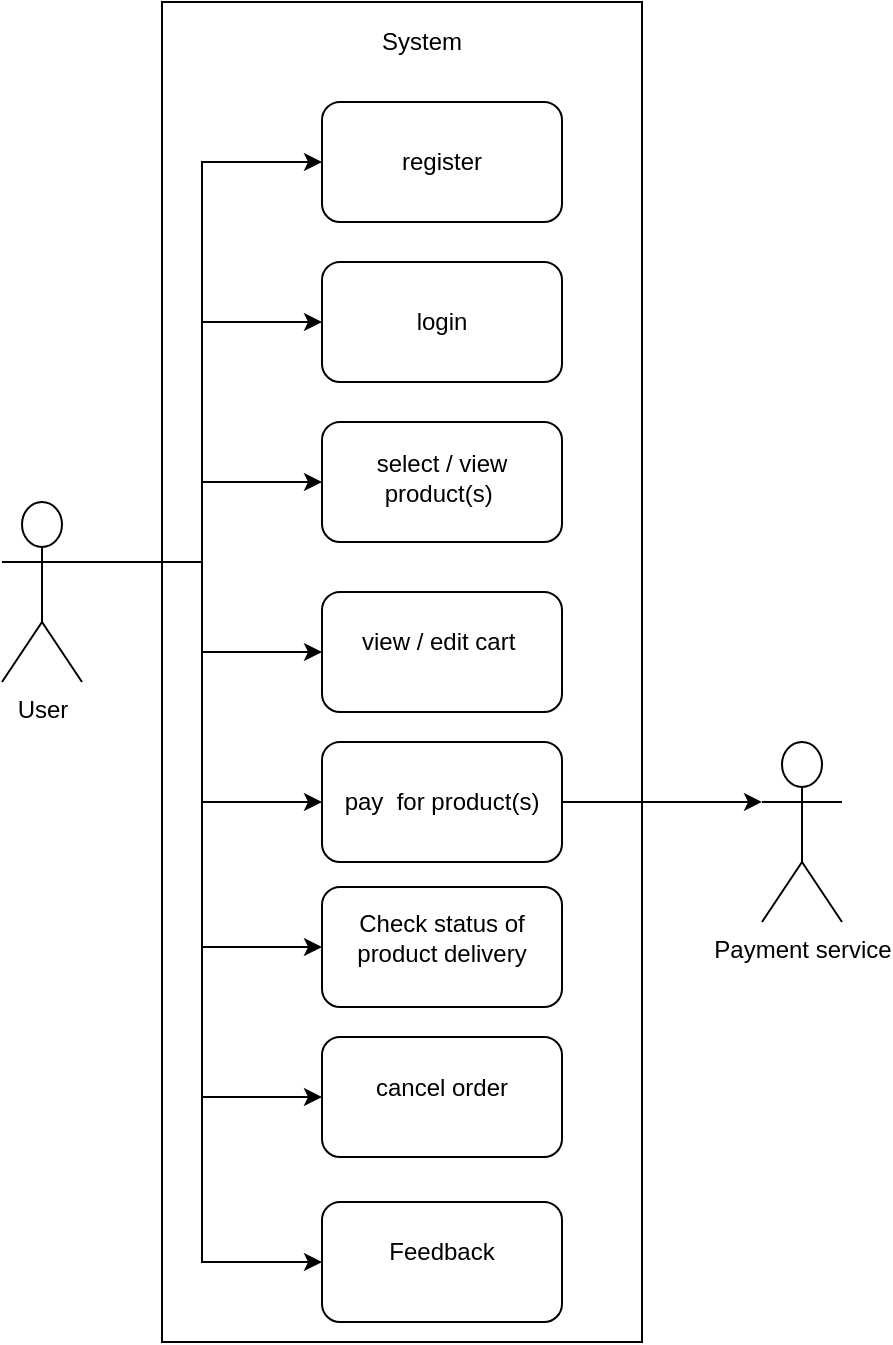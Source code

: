 <mxfile version="11.0.7" type="github"><diagram id="vyYMURlmA4du_YMqddq6" name="Page-1"><mxGraphModel dx="782" dy="1524" grid="1" gridSize="10" guides="1" tooltips="1" connect="1" arrows="1" fold="1" page="1" pageScale="1" pageWidth="850" pageHeight="1100" math="0" shadow="0"><root><mxCell id="0"/><mxCell id="1" parent="0"/><mxCell id="rx76BKU7CpPrEIFOv-aw-43" value="" style="rounded=0;whiteSpace=wrap;html=1;" parent="1" vertex="1"><mxGeometry x="150" y="-90" width="240" height="670" as="geometry"/></mxCell><mxCell id="rx76BKU7CpPrEIFOv-aw-9" style="edgeStyle=orthogonalEdgeStyle;rounded=0;orthogonalLoop=1;jettySize=auto;html=1;exitX=1;exitY=0.333;exitDx=0;exitDy=0;exitPerimeter=0;entryX=0;entryY=0.5;entryDx=0;entryDy=0;" parent="1" source="rx76BKU7CpPrEIFOv-aw-1" target="rx76BKU7CpPrEIFOv-aw-2" edge="1"><mxGeometry relative="1" as="geometry"/></mxCell><mxCell id="rx76BKU7CpPrEIFOv-aw-10" style="edgeStyle=orthogonalEdgeStyle;rounded=0;orthogonalLoop=1;jettySize=auto;html=1;exitX=1;exitY=0.333;exitDx=0;exitDy=0;exitPerimeter=0;entryX=0;entryY=0.5;entryDx=0;entryDy=0;" parent="1" source="rx76BKU7CpPrEIFOv-aw-1" target="rx76BKU7CpPrEIFOv-aw-3" edge="1"><mxGeometry relative="1" as="geometry"/></mxCell><mxCell id="rx76BKU7CpPrEIFOv-aw-11" style="edgeStyle=orthogonalEdgeStyle;rounded=0;orthogonalLoop=1;jettySize=auto;html=1;exitX=1;exitY=0.333;exitDx=0;exitDy=0;exitPerimeter=0;entryX=0;entryY=0.5;entryDx=0;entryDy=0;" parent="1" source="rx76BKU7CpPrEIFOv-aw-1" target="rx76BKU7CpPrEIFOv-aw-4" edge="1"><mxGeometry relative="1" as="geometry"/></mxCell><mxCell id="rx76BKU7CpPrEIFOv-aw-12" style="edgeStyle=orthogonalEdgeStyle;rounded=0;orthogonalLoop=1;jettySize=auto;html=1;exitX=1;exitY=0.333;exitDx=0;exitDy=0;exitPerimeter=0;entryX=0;entryY=0.5;entryDx=0;entryDy=0;" parent="1" source="rx76BKU7CpPrEIFOv-aw-1" target="rx76BKU7CpPrEIFOv-aw-5" edge="1"><mxGeometry relative="1" as="geometry"/></mxCell><mxCell id="rx76BKU7CpPrEIFOv-aw-41" style="edgeStyle=orthogonalEdgeStyle;rounded=0;orthogonalLoop=1;jettySize=auto;html=1;exitX=1;exitY=0.333;exitDx=0;exitDy=0;exitPerimeter=0;entryX=0;entryY=0.5;entryDx=0;entryDy=0;" parent="1" source="rx76BKU7CpPrEIFOv-aw-1" target="rx76BKU7CpPrEIFOv-aw-37" edge="1"><mxGeometry relative="1" as="geometry"/></mxCell><mxCell id="rx76BKU7CpPrEIFOv-aw-42" style="edgeStyle=orthogonalEdgeStyle;rounded=0;orthogonalLoop=1;jettySize=auto;html=1;exitX=1;exitY=0.333;exitDx=0;exitDy=0;exitPerimeter=0;entryX=0;entryY=0.5;entryDx=0;entryDy=0;" parent="1" source="rx76BKU7CpPrEIFOv-aw-1" target="rx76BKU7CpPrEIFOv-aw-39" edge="1"><mxGeometry relative="1" as="geometry"/></mxCell><mxCell id="Yjam4TegrEQKl0XN-Iuk-4" style="edgeStyle=orthogonalEdgeStyle;rounded=0;orthogonalLoop=1;jettySize=auto;html=1;exitX=1;exitY=0.333;exitDx=0;exitDy=0;exitPerimeter=0;entryX=0;entryY=0.5;entryDx=0;entryDy=0;" parent="1" source="rx76BKU7CpPrEIFOv-aw-1" target="Yjam4TegrEQKl0XN-Iuk-2" edge="1"><mxGeometry relative="1" as="geometry"/></mxCell><mxCell id="9l-QCuOd9AUTyuNBc602-4" style="edgeStyle=orthogonalEdgeStyle;rounded=0;orthogonalLoop=1;jettySize=auto;html=1;exitX=1;exitY=0.333;exitDx=0;exitDy=0;exitPerimeter=0;entryX=0;entryY=0.5;entryDx=0;entryDy=0;" edge="1" parent="1" source="rx76BKU7CpPrEIFOv-aw-1" target="9l-QCuOd9AUTyuNBc602-1"><mxGeometry relative="1" as="geometry"/></mxCell><object label="User" id="rx76BKU7CpPrEIFOv-aw-1"><mxCell style="shape=umlActor;verticalLabelPosition=bottom;labelBackgroundColor=#ffffff;verticalAlign=top;html=1;" parent="1" vertex="1"><mxGeometry x="70" y="160" width="40" height="90" as="geometry"/></mxCell></object><mxCell id="rx76BKU7CpPrEIFOv-aw-2" value="" style="rounded=1;whiteSpace=wrap;html=1;" parent="1" vertex="1"><mxGeometry x="230" y="40" width="120" height="60" as="geometry"/></mxCell><mxCell id="rx76BKU7CpPrEIFOv-aw-3" value="" style="rounded=1;whiteSpace=wrap;html=1;" parent="1" vertex="1"><mxGeometry x="230" y="120" width="120" height="60" as="geometry"/></mxCell><mxCell id="rx76BKU7CpPrEIFOv-aw-4" value="" style="rounded=1;whiteSpace=wrap;html=1;" parent="1" vertex="1"><mxGeometry x="230" y="205" width="120" height="60" as="geometry"/></mxCell><mxCell id="rx76BKU7CpPrEIFOv-aw-36" style="edgeStyle=orthogonalEdgeStyle;rounded=0;orthogonalLoop=1;jettySize=auto;html=1;exitX=1;exitY=0.5;exitDx=0;exitDy=0;entryX=0;entryY=0.333;entryDx=0;entryDy=0;entryPerimeter=0;" parent="1" source="rx76BKU7CpPrEIFOv-aw-5" target="rx76BKU7CpPrEIFOv-aw-35" edge="1"><mxGeometry relative="1" as="geometry"/></mxCell><mxCell id="rx76BKU7CpPrEIFOv-aw-5" value="" style="rounded=1;whiteSpace=wrap;html=1;" parent="1" vertex="1"><mxGeometry x="230" y="280" width="120" height="60" as="geometry"/></mxCell><mxCell id="rx76BKU7CpPrEIFOv-aw-17" value="login" style="text;html=1;strokeColor=none;fillColor=none;align=center;verticalAlign=middle;whiteSpace=wrap;rounded=0;" parent="1" vertex="1"><mxGeometry x="240" y="50" width="100" height="40" as="geometry"/></mxCell><mxCell id="rx76BKU7CpPrEIFOv-aw-18" value="view / edit cart&amp;nbsp;" style="text;html=1;strokeColor=none;fillColor=none;align=center;verticalAlign=middle;whiteSpace=wrap;rounded=0;" parent="1" vertex="1"><mxGeometry x="240" y="210" width="100" height="40" as="geometry"/></mxCell><mxCell id="rx76BKU7CpPrEIFOv-aw-19" value="select / view product(s)&amp;nbsp;" style="text;html=1;strokeColor=none;fillColor=none;align=center;verticalAlign=middle;whiteSpace=wrap;rounded=0;" parent="1" vertex="1"><mxGeometry x="240" y="127.5" width="100" height="40" as="geometry"/></mxCell><mxCell id="rx76BKU7CpPrEIFOv-aw-20" value="pay&amp;nbsp; for product(s)" style="text;html=1;strokeColor=none;fillColor=none;align=center;verticalAlign=middle;whiteSpace=wrap;rounded=0;" parent="1" vertex="1"><mxGeometry x="240" y="290" width="100" height="40" as="geometry"/></mxCell><object label="Payment service" id="rx76BKU7CpPrEIFOv-aw-35"><mxCell style="shape=umlActor;verticalLabelPosition=bottom;labelBackgroundColor=#ffffff;verticalAlign=top;html=1;" parent="1" vertex="1"><mxGeometry x="450" y="280" width="40" height="90" as="geometry"/></mxCell></object><mxCell id="rx76BKU7CpPrEIFOv-aw-37" value="" style="rounded=1;whiteSpace=wrap;html=1;" parent="1" vertex="1"><mxGeometry x="230" y="352.5" width="120" height="60" as="geometry"/></mxCell><mxCell id="rx76BKU7CpPrEIFOv-aw-38" value="Check status of product delivery" style="text;html=1;strokeColor=none;fillColor=none;align=center;verticalAlign=middle;whiteSpace=wrap;rounded=0;" parent="1" vertex="1"><mxGeometry x="240" y="357.5" width="100" height="40" as="geometry"/></mxCell><mxCell id="rx76BKU7CpPrEIFOv-aw-39" value="" style="rounded=1;whiteSpace=wrap;html=1;" parent="1" vertex="1"><mxGeometry x="230" y="427.5" width="120" height="60" as="geometry"/></mxCell><mxCell id="rx76BKU7CpPrEIFOv-aw-40" value="cancel order" style="text;html=1;strokeColor=none;fillColor=none;align=center;verticalAlign=middle;whiteSpace=wrap;rounded=0;" parent="1" vertex="1"><mxGeometry x="240" y="432.5" width="100" height="40" as="geometry"/></mxCell><mxCell id="rx76BKU7CpPrEIFOv-aw-44" value="System" style="text;html=1;strokeColor=none;fillColor=none;align=center;verticalAlign=middle;whiteSpace=wrap;rounded=0;" parent="1" vertex="1"><mxGeometry x="260" y="-80" width="40" height="20" as="geometry"/></mxCell><mxCell id="Yjam4TegrEQKl0XN-Iuk-2" value="" style="rounded=1;whiteSpace=wrap;html=1;" parent="1" vertex="1"><mxGeometry x="230" y="510" width="120" height="60" as="geometry"/></mxCell><mxCell id="Yjam4TegrEQKl0XN-Iuk-3" value="Feedback" style="text;html=1;strokeColor=none;fillColor=none;align=center;verticalAlign=middle;whiteSpace=wrap;rounded=0;" parent="1" vertex="1"><mxGeometry x="240" y="515" width="100" height="40" as="geometry"/></mxCell><mxCell id="9l-QCuOd9AUTyuNBc602-1" value="" style="rounded=1;whiteSpace=wrap;html=1;" vertex="1" parent="1"><mxGeometry x="230" y="-40" width="120" height="60" as="geometry"/></mxCell><mxCell id="9l-QCuOd9AUTyuNBc602-2" value="register" style="text;html=1;strokeColor=none;fillColor=none;align=center;verticalAlign=middle;whiteSpace=wrap;rounded=0;" vertex="1" parent="1"><mxGeometry x="240" y="-30" width="100" height="40" as="geometry"/></mxCell></root></mxGraphModel></diagram></mxfile>
